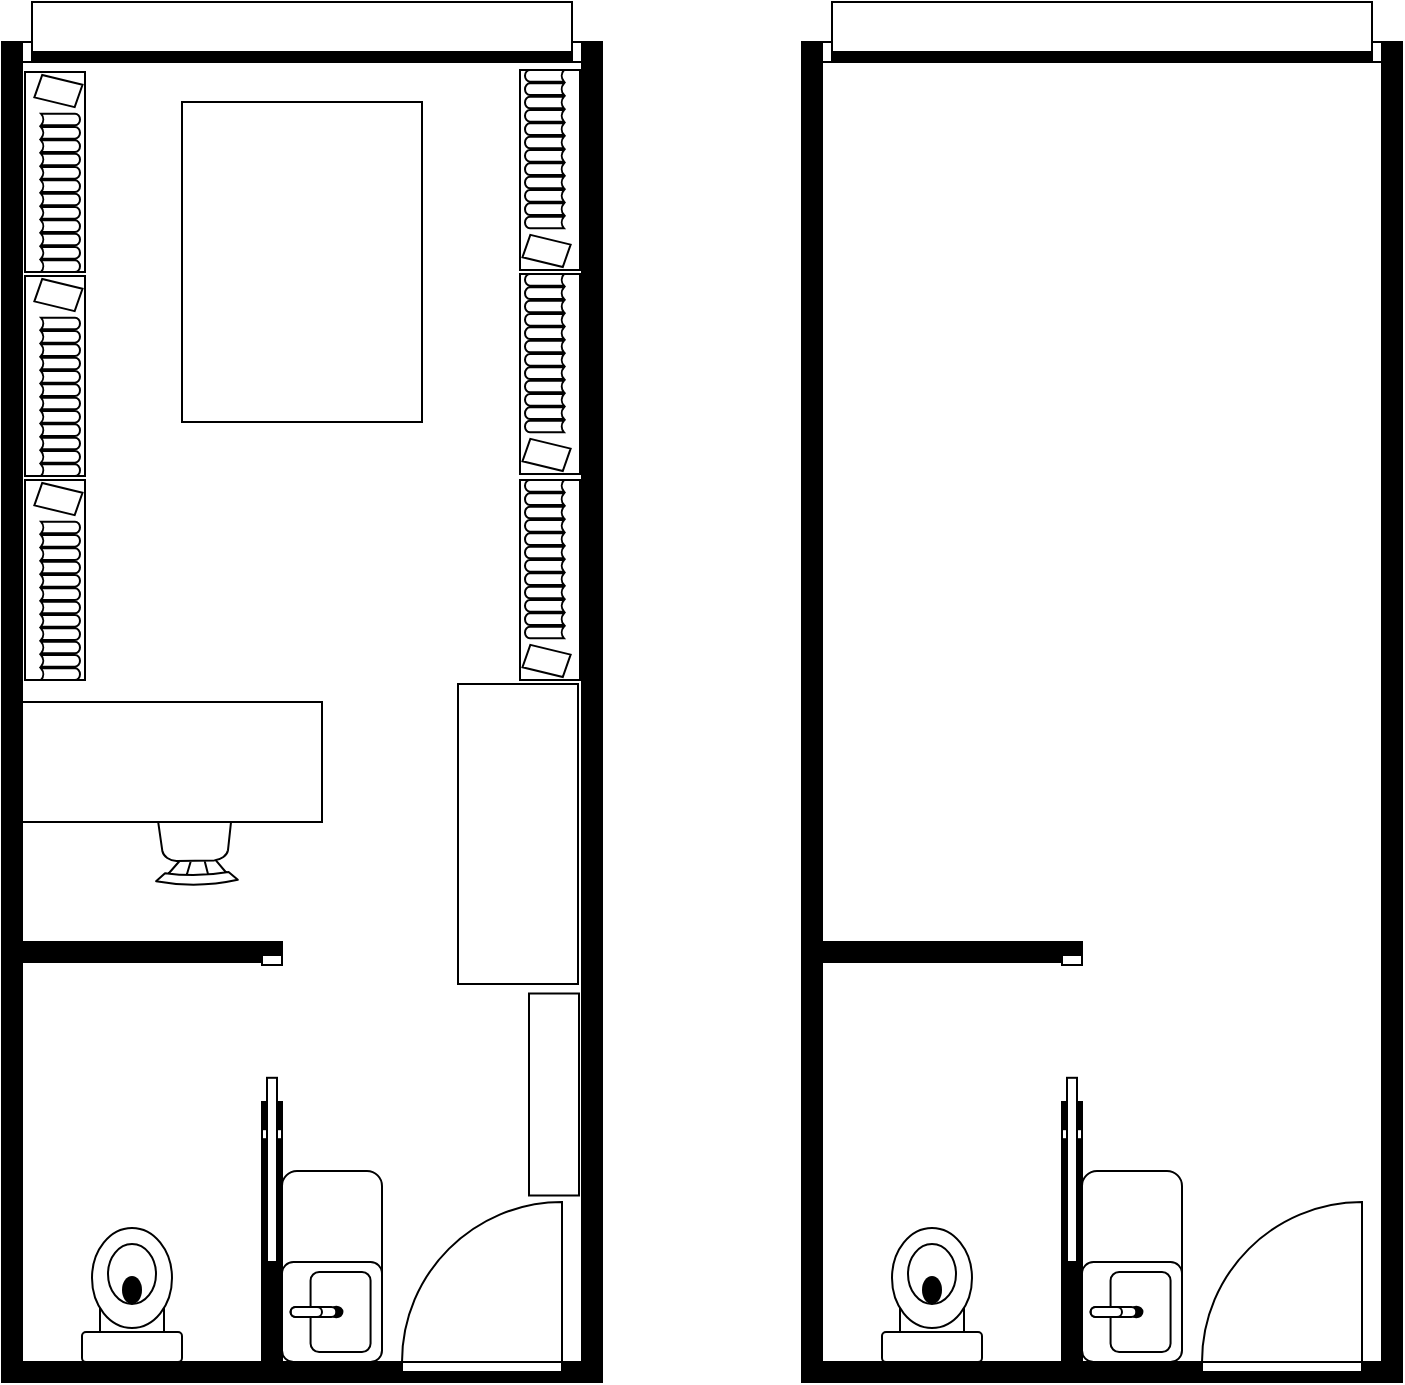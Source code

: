 <mxfile version="28.1.1">
  <diagram name="Page-1" id="8hpgcJF2fDUHE39D7sG3">
    <mxGraphModel dx="1084" dy="618" grid="1" gridSize="10" guides="1" tooltips="1" connect="1" arrows="1" fold="1" page="1" pageScale="1" pageWidth="827" pageHeight="1169" math="0" shadow="0">
      <root>
        <mxCell id="0" />
        <mxCell id="1" parent="0" />
        <mxCell id="MzufY-UjyBVflP_9ynbF-50" value="" style="verticalLabelPosition=bottom;html=1;verticalAlign=top;align=center;shape=mxgraph.floorplan.chair;rotation=-181;" parent="1" vertex="1">
          <mxGeometry x="146.5" y="500" width="41" height="52" as="geometry" />
        </mxCell>
        <mxCell id="MzufY-UjyBVflP_9ynbF-2" value="" style="verticalLabelPosition=bottom;html=1;verticalAlign=top;align=center;shape=mxgraph.floorplan.wall;fillColor=strokeColor;rotation=-180;" parent="1" vertex="1">
          <mxGeometry x="70" y="130" width="300" height="10" as="geometry" />
        </mxCell>
        <mxCell id="MzufY-UjyBVflP_9ynbF-5" value="" style="verticalLabelPosition=bottom;html=1;verticalAlign=top;align=center;shape=mxgraph.floorplan.wall;fillColor=strokeColor;direction=south;" parent="1" vertex="1">
          <mxGeometry x="70" y="140" width="10" height="650" as="geometry" />
        </mxCell>
        <mxCell id="MzufY-UjyBVflP_9ynbF-6" value="" style="verticalLabelPosition=bottom;html=1;verticalAlign=top;align=center;shape=mxgraph.floorplan.wall;fillColor=strokeColor;direction=south;" parent="1" vertex="1">
          <mxGeometry x="360" y="140" width="10" height="650" as="geometry" />
        </mxCell>
        <mxCell id="MzufY-UjyBVflP_9ynbF-7" value="" style="verticalLabelPosition=bottom;html=1;verticalAlign=top;align=center;shape=mxgraph.floorplan.wall;fillColor=strokeColor;" parent="1" vertex="1">
          <mxGeometry x="80" y="580" width="130" height="10" as="geometry" />
        </mxCell>
        <mxCell id="MzufY-UjyBVflP_9ynbF-8" value="" style="verticalLabelPosition=bottom;html=1;verticalAlign=top;align=center;shape=mxgraph.floorplan.wall;fillColor=strokeColor;direction=south;" parent="1" vertex="1">
          <mxGeometry x="200" y="660" width="10" height="130" as="geometry" />
        </mxCell>
        <mxCell id="MzufY-UjyBVflP_9ynbF-9" value="" style="verticalLabelPosition=bottom;html=1;verticalAlign=top;align=center;shape=mxgraph.floorplan.wall;fillColor=strokeColor;" parent="1" vertex="1">
          <mxGeometry x="70" y="790" width="300" height="10" as="geometry" />
        </mxCell>
        <mxCell id="MzufY-UjyBVflP_9ynbF-11" value="" style="rounded=1;whiteSpace=wrap;html=1;rotation=-90;" parent="1" vertex="1">
          <mxGeometry x="187.5" y="717" width="95" height="50" as="geometry" />
        </mxCell>
        <mxCell id="MzufY-UjyBVflP_9ynbF-10" value="" style="verticalLabelPosition=bottom;html=1;verticalAlign=top;align=center;shape=mxgraph.floorplan.sink_22;rotation=-90;" parent="1" vertex="1">
          <mxGeometry x="210" y="740" width="50" height="50" as="geometry" />
        </mxCell>
        <mxCell id="MzufY-UjyBVflP_9ynbF-12" value="" style="verticalLabelPosition=bottom;html=1;verticalAlign=top;align=center;shape=mxgraph.floorplan.doorLeft;aspect=fixed;flipH=1;flipV=1;" parent="1" vertex="1">
          <mxGeometry x="270" y="710" width="80" height="85" as="geometry" />
        </mxCell>
        <mxCell id="MzufY-UjyBVflP_9ynbF-13" value="" style="verticalLabelPosition=bottom;html=1;verticalAlign=top;align=center;shape=mxgraph.floorplan.doorPocket;dx=0.4;rotation=-90;" parent="1" vertex="1">
          <mxGeometry x="128.25" y="658.25" width="153.5" height="10" as="geometry" />
        </mxCell>
        <mxCell id="MzufY-UjyBVflP_9ynbF-14" value="" style="verticalLabelPosition=bottom;html=1;verticalAlign=top;align=center;shape=mxgraph.floorplan.toilet;rotation=-180;" parent="1" vertex="1">
          <mxGeometry x="110" y="723" width="50" height="67" as="geometry" />
        </mxCell>
        <mxCell id="MzufY-UjyBVflP_9ynbF-16" value="" style="verticalLabelPosition=bottom;html=1;verticalAlign=top;align=center;shape=mxgraph.floorplan.doorOverhead;" parent="1" vertex="1">
          <mxGeometry x="80" y="110" width="280" height="30" as="geometry" />
        </mxCell>
        <mxCell id="MzufY-UjyBVflP_9ynbF-29" value="" style="verticalLabelPosition=bottom;html=1;verticalAlign=top;align=center;shape=mxgraph.floorplan.wall;fillColor=strokeColor;rotation=-180;" parent="1" vertex="1">
          <mxGeometry x="470" y="130" width="300" height="10" as="geometry" />
        </mxCell>
        <mxCell id="MzufY-UjyBVflP_9ynbF-30" value="" style="verticalLabelPosition=bottom;html=1;verticalAlign=top;align=center;shape=mxgraph.floorplan.wall;fillColor=strokeColor;direction=south;" parent="1" vertex="1">
          <mxGeometry x="470" y="140" width="10" height="650" as="geometry" />
        </mxCell>
        <mxCell id="MzufY-UjyBVflP_9ynbF-31" value="" style="verticalLabelPosition=bottom;html=1;verticalAlign=top;align=center;shape=mxgraph.floorplan.wall;fillColor=strokeColor;direction=south;" parent="1" vertex="1">
          <mxGeometry x="760" y="140" width="10" height="650" as="geometry" />
        </mxCell>
        <mxCell id="MzufY-UjyBVflP_9ynbF-32" value="" style="verticalLabelPosition=bottom;html=1;verticalAlign=top;align=center;shape=mxgraph.floorplan.wall;fillColor=strokeColor;" parent="1" vertex="1">
          <mxGeometry x="480" y="580" width="130" height="10" as="geometry" />
        </mxCell>
        <mxCell id="MzufY-UjyBVflP_9ynbF-33" value="" style="verticalLabelPosition=bottom;html=1;verticalAlign=top;align=center;shape=mxgraph.floorplan.wall;fillColor=strokeColor;direction=south;" parent="1" vertex="1">
          <mxGeometry x="600" y="660" width="10" height="130" as="geometry" />
        </mxCell>
        <mxCell id="MzufY-UjyBVflP_9ynbF-34" value="" style="verticalLabelPosition=bottom;html=1;verticalAlign=top;align=center;shape=mxgraph.floorplan.wall;fillColor=strokeColor;" parent="1" vertex="1">
          <mxGeometry x="470" y="790" width="300" height="10" as="geometry" />
        </mxCell>
        <mxCell id="MzufY-UjyBVflP_9ynbF-35" value="" style="rounded=1;whiteSpace=wrap;html=1;rotation=-90;" parent="1" vertex="1">
          <mxGeometry x="587.5" y="717" width="95" height="50" as="geometry" />
        </mxCell>
        <mxCell id="MzufY-UjyBVflP_9ynbF-36" value="" style="verticalLabelPosition=bottom;html=1;verticalAlign=top;align=center;shape=mxgraph.floorplan.sink_22;rotation=-90;" parent="1" vertex="1">
          <mxGeometry x="610" y="740" width="50" height="50" as="geometry" />
        </mxCell>
        <mxCell id="MzufY-UjyBVflP_9ynbF-37" value="" style="verticalLabelPosition=bottom;html=1;verticalAlign=top;align=center;shape=mxgraph.floorplan.doorLeft;aspect=fixed;flipH=1;flipV=1;" parent="1" vertex="1">
          <mxGeometry x="670" y="710" width="80" height="85" as="geometry" />
        </mxCell>
        <mxCell id="MzufY-UjyBVflP_9ynbF-38" value="" style="verticalLabelPosition=bottom;html=1;verticalAlign=top;align=center;shape=mxgraph.floorplan.doorPocket;dx=0.4;rotation=-90;" parent="1" vertex="1">
          <mxGeometry x="528.25" y="658.25" width="153.5" height="10" as="geometry" />
        </mxCell>
        <mxCell id="MzufY-UjyBVflP_9ynbF-39" value="" style="verticalLabelPosition=bottom;html=1;verticalAlign=top;align=center;shape=mxgraph.floorplan.toilet;rotation=-180;" parent="1" vertex="1">
          <mxGeometry x="510" y="723" width="50" height="67" as="geometry" />
        </mxCell>
        <mxCell id="MzufY-UjyBVflP_9ynbF-40" value="" style="verticalLabelPosition=bottom;html=1;verticalAlign=top;align=center;shape=mxgraph.floorplan.doorOverhead;" parent="1" vertex="1">
          <mxGeometry x="480" y="110" width="280" height="30" as="geometry" />
        </mxCell>
        <mxCell id="MzufY-UjyBVflP_9ynbF-51" value="" style="verticalLabelPosition=bottom;html=1;verticalAlign=top;align=center;shape=mxgraph.floorplan.bookcase;rotation=-90;" parent="1" vertex="1">
          <mxGeometry x="46.5" y="180" width="100" height="30" as="geometry" />
        </mxCell>
        <mxCell id="MzufY-UjyBVflP_9ynbF-52" value="" style="verticalLabelPosition=bottom;html=1;verticalAlign=top;align=center;shape=mxgraph.floorplan.bookcase;rotation=-90;" parent="1" vertex="1">
          <mxGeometry x="46.5" y="282" width="100" height="30" as="geometry" />
        </mxCell>
        <mxCell id="MzufY-UjyBVflP_9ynbF-59" value="" style="shape=rect;shadow=0;html=1;rotation=-180;" parent="1" vertex="1">
          <mxGeometry x="160" y="160" width="120" height="160" as="geometry" />
        </mxCell>
        <mxCell id="MzufY-UjyBVflP_9ynbF-60" value="" style="verticalLabelPosition=bottom;html=1;verticalAlign=top;align=center;shape=mxgraph.floorplan.bookcase;rotation=-90;" parent="1" vertex="1">
          <mxGeometry x="46.5" y="384" width="100" height="30" as="geometry" />
        </mxCell>
        <mxCell id="J_YC12_d5SDnkjF6tkrv-1" value="" style="rounded=0;whiteSpace=wrap;html=1;" vertex="1" parent="1">
          <mxGeometry x="80" y="460" width="150" height="60" as="geometry" />
        </mxCell>
        <mxCell id="J_YC12_d5SDnkjF6tkrv-2" value="" style="verticalLabelPosition=bottom;html=1;verticalAlign=top;align=center;shape=mxgraph.floorplan.bookcase;rotation=90;" vertex="1" parent="1">
          <mxGeometry x="294" y="179" width="100" height="30" as="geometry" />
        </mxCell>
        <mxCell id="J_YC12_d5SDnkjF6tkrv-3" value="" style="verticalLabelPosition=bottom;html=1;verticalAlign=top;align=center;shape=mxgraph.floorplan.bookcase;rotation=90;" vertex="1" parent="1">
          <mxGeometry x="294.0" y="281.004" width="100" height="30" as="geometry" />
        </mxCell>
        <mxCell id="J_YC12_d5SDnkjF6tkrv-5" value="" style="verticalLabelPosition=bottom;html=1;verticalAlign=top;align=center;shape=mxgraph.floorplan.bookcase;rotation=90;" vertex="1" parent="1">
          <mxGeometry x="294" y="384" width="100" height="30" as="geometry" />
        </mxCell>
        <mxCell id="J_YC12_d5SDnkjF6tkrv-6" value="" style="rounded=0;whiteSpace=wrap;html=1;rotation=90;" vertex="1" parent="1">
          <mxGeometry x="295.5" y="643.75" width="101" height="25" as="geometry" />
        </mxCell>
        <mxCell id="J_YC12_d5SDnkjF6tkrv-7" value="" style="rounded=0;whiteSpace=wrap;html=1;rotation=90;" vertex="1" parent="1">
          <mxGeometry x="253" y="496" width="150" height="60" as="geometry" />
        </mxCell>
      </root>
    </mxGraphModel>
  </diagram>
</mxfile>
